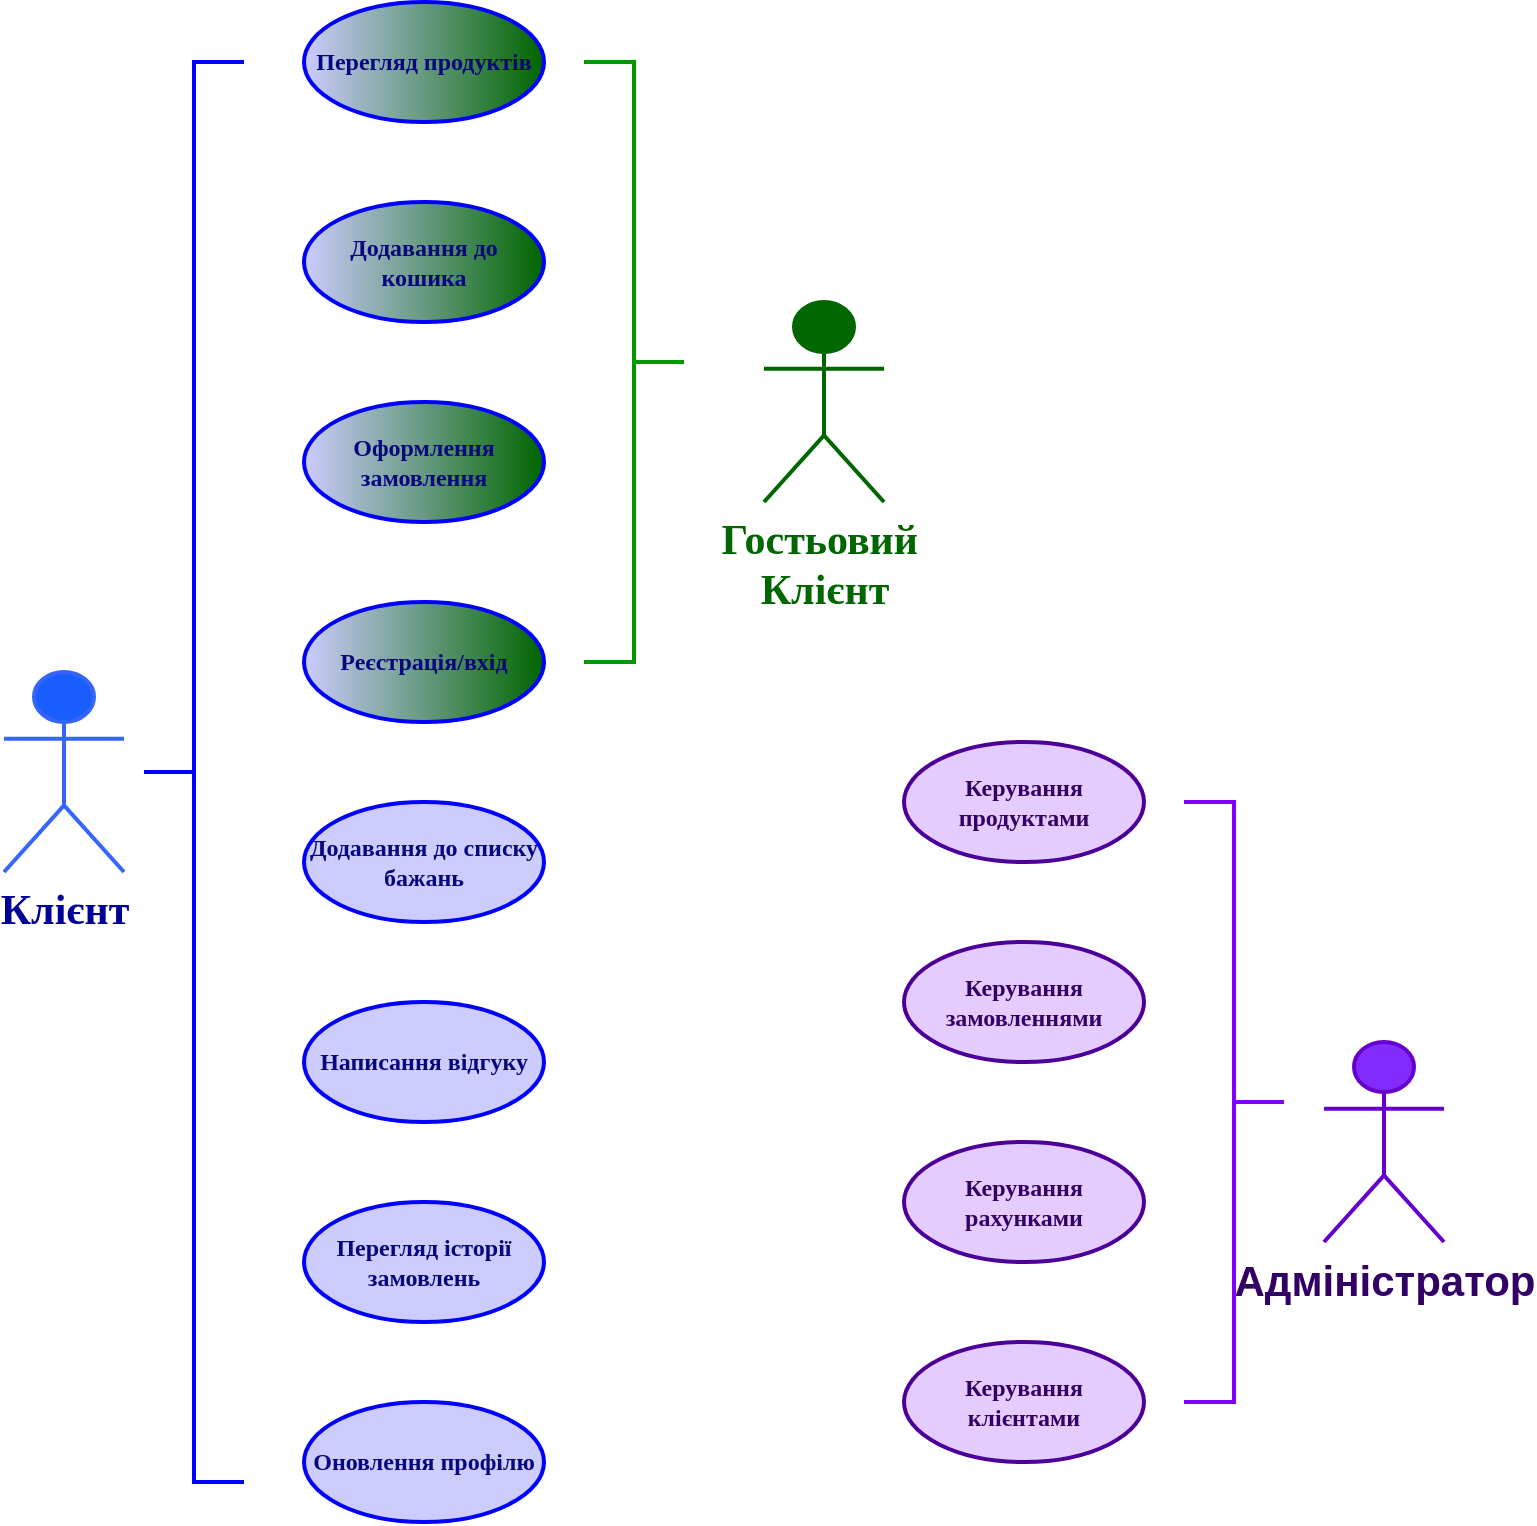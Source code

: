 <mxfile version="26.1.3">
  <diagram name="Use-Case Diagram" id="use-case-diagram">
    <mxGraphModel dx="1389" dy="753" grid="1" gridSize="10" guides="1" tooltips="1" connect="1" arrows="1" fold="1" page="1" pageScale="1" pageWidth="827" pageHeight="1169" background="#ffffff" math="0" shadow="0">
      <root>
        <mxCell id="0" />
        <mxCell id="1" parent="0" />
        <mxCell id="2" value="Клієнт" style="shape=umlActor;verticalLabelPosition=bottom;verticalAlign=top;html=1;fillColor=#1A5EFF;strokeColor=#3466FF;strokeWidth=2;fontStyle=1;fontColor=#000099;fontSize=21;fontFamily=Verdana;" parent="1" vertex="1">
          <mxGeometry x="50" y="385" width="60" height="100" as="geometry" />
        </mxCell>
        <mxCell id="3" value="Адміністратор" style="shape=umlActor;verticalLabelPosition=bottom;verticalAlign=top;html=1;fillColor=#832AFF;strokeColor=#6600CC;strokeWidth=2;fontStyle=1;fontSize=21;fontColor=#330066;" parent="1" vertex="1">
          <mxGeometry x="710" y="570" width="60" height="100" as="geometry" />
        </mxCell>
        <mxCell id="4" value="Перегляд продуктів" style="ellipse;whiteSpace=wrap;html=1;fillColor=#CCCCFF;strokeWidth=2;fontStyle=1;strokeColor=#0000FF;fontFamily=Verdana;fontColor=light-dark(#08087d, #cdcdff);gradientColor=#006600;gradientDirection=east;" parent="1" vertex="1">
          <mxGeometry x="200" y="50" width="120" height="60" as="geometry" />
        </mxCell>
        <mxCell id="5" value="Додавання до кошика" style="ellipse;whiteSpace=wrap;html=1;fillColor=#CCCCFF;strokeWidth=2;fontStyle=1;strokeColor=#0000FF;fontFamily=Verdana;fontColor=light-dark(#08087d, #cdcdff);gradientColor=#006600;gradientDirection=east;" parent="1" vertex="1">
          <mxGeometry x="200" y="150" width="120" height="60" as="geometry" />
        </mxCell>
        <mxCell id="6" value="Оформлення замовлення" style="ellipse;whiteSpace=wrap;html=1;fillColor=#CCCCFF;strokeWidth=2;fontStyle=1;strokeColor=#0000FF;fontFamily=Verdana;fontColor=light-dark(#08087d, #cdcdff);gradientColor=#006600;gradientDirection=east;" parent="1" vertex="1">
          <mxGeometry x="200" y="250" width="120" height="60" as="geometry" />
        </mxCell>
        <mxCell id="7" value="Перегляд історії замовлень" style="ellipse;whiteSpace=wrap;html=1;fillColor=#CCCCFF;strokeWidth=2;fontStyle=1;strokeColor=#0000FF;fontFamily=Verdana;fontColor=light-dark(#08087d, #cdcdff);" parent="1" vertex="1">
          <mxGeometry x="200" y="650" width="120" height="60" as="geometry" />
        </mxCell>
        <mxCell id="8" value="Додавання до списку бажань" style="ellipse;whiteSpace=wrap;html=1;fillColor=#CCCCFF;strokeWidth=2;fontStyle=1;strokeColor=#0000FF;fontFamily=Verdana;fontColor=light-dark(#08087d, #cdcdff);" parent="1" vertex="1">
          <mxGeometry x="200" y="450" width="120" height="60" as="geometry" />
        </mxCell>
        <mxCell id="9" value="Написання відгуку" style="ellipse;whiteSpace=wrap;html=1;fillColor=#CCCCFF;strokeWidth=2;fontStyle=1;strokeColor=#0000FF;fontFamily=Verdana;fontColor=light-dark(#08087d, #cdcdff);" parent="1" vertex="1">
          <mxGeometry x="200" y="550" width="120" height="60" as="geometry" />
        </mxCell>
        <mxCell id="10" value="Реєстрація/вхід" style="ellipse;whiteSpace=wrap;html=1;fillColor=#CCCCFF;strokeWidth=2;fontStyle=1;strokeColor=#0000FF;fontFamily=Verdana;fontColor=light-dark(#08087d, #cdcdff);gradientColor=#006600;gradientDirection=east;" parent="1" vertex="1">
          <mxGeometry x="200" y="350" width="120" height="60" as="geometry" />
        </mxCell>
        <mxCell id="11" value="Оновлення профілю" style="ellipse;whiteSpace=wrap;html=1;fillColor=#CCCCFF;strokeWidth=2;fontStyle=1;strokeColor=#0000FF;fontFamily=Verdana;fontColor=light-dark(#08087d, #cdcdff);" parent="1" vertex="1">
          <mxGeometry x="200" y="750" width="120" height="60" as="geometry" />
        </mxCell>
        <mxCell id="12" value="Керування продуктами" style="ellipse;whiteSpace=wrap;html=1;fillColor=#E5CCFF;strokeWidth=2;fontStyle=1;strokeColor=#4C0099;fontColor=#330066;fontFamily=Verdana;" parent="1" vertex="1">
          <mxGeometry x="500" y="420" width="120" height="60" as="geometry" />
        </mxCell>
        <mxCell id="13" value="Керування замовленнями" style="ellipse;whiteSpace=wrap;html=1;fillColor=#E5CCFF;strokeWidth=2;fontStyle=1;strokeColor=#4C0099;fontColor=#330066;fontFamily=Verdana;" parent="1" vertex="1">
          <mxGeometry x="500" y="520" width="120" height="60" as="geometry" />
        </mxCell>
        <mxCell id="14" value="Керування рахунками" style="ellipse;whiteSpace=wrap;html=1;fillColor=#E5CCFF;strokeWidth=2;fontStyle=1;strokeColor=#4C0099;fontColor=#330066;fontFamily=Verdana;" parent="1" vertex="1">
          <mxGeometry x="500" y="620" width="120" height="60" as="geometry" />
        </mxCell>
        <mxCell id="15" value="Керування клієнтами" style="ellipse;whiteSpace=wrap;html=1;fillColor=#E5CCFF;strokeWidth=2;fontStyle=1;strokeColor=#4C0099;fontColor=#330066;fontFamily=Verdana;" parent="1" vertex="1">
          <mxGeometry x="500" y="720" width="120" height="60" as="geometry" />
        </mxCell>
        <mxCell id="MJFEimFumA4A6lBr3DWK-40" value="" style="strokeWidth=2;html=1;shape=mxgraph.flowchart.annotation_2;align=left;labelPosition=right;pointerEvents=1;strokeColor=#0000FF;fontStyle=1" vertex="1" parent="1">
          <mxGeometry x="120" y="80" width="50" height="710" as="geometry" />
        </mxCell>
        <mxCell id="MJFEimFumA4A6lBr3DWK-41" value="" style="strokeWidth=2;html=1;shape=mxgraph.flowchart.annotation_2;align=right;labelPosition=left;pointerEvents=1;rotation=-180;strokeColor=#7F00FF;fontStyle=1" vertex="1" parent="1">
          <mxGeometry x="640" y="450" width="50" height="300" as="geometry" />
        </mxCell>
        <mxCell id="MJFEimFumA4A6lBr3DWK-45" value="" style="strokeWidth=2;html=1;shape=mxgraph.flowchart.annotation_2;align=right;labelPosition=left;pointerEvents=1;rotation=-180;strokeColor=#009900;fontStyle=1" vertex="1" parent="1">
          <mxGeometry x="340" y="80" width="50" height="300" as="geometry" />
        </mxCell>
        <mxCell id="MJFEimFumA4A6lBr3DWK-46" value="Гостьовий&amp;nbsp;&lt;div&gt;Клієнт&lt;/div&gt;" style="shape=umlActor;verticalLabelPosition=bottom;verticalAlign=top;html=1;fillColor=#006600;strokeColor=#006600;strokeWidth=2;fontStyle=1;fontColor=#006600;fontSize=21;fontFamily=Verdana;" vertex="1" parent="1">
          <mxGeometry x="430" y="200" width="60" height="100" as="geometry" />
        </mxCell>
      </root>
    </mxGraphModel>
  </diagram>
</mxfile>

